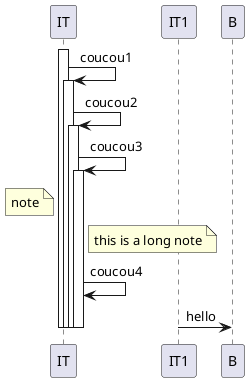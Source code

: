 {
  "sha1": "mhswlj9rwwmhr43z1yxzrtv3h9k4s66",
  "insertion": {
    "when": "2024-06-03T18:59:35.270Z",
    "user": "plantuml@gmail.com"
  }
}
@startuml

activate IT
IT->IT : coucou1 
activate IT
IT->IT : coucou2 
activate IT
IT->IT : coucou3
activate IT
note left of IT : note
note right of IT : this is a long note
IT->IT : coucou4

IT1->B : hello

deactivate IT
deactivate IT
deactivate IT
deactivate IT

@enduml
